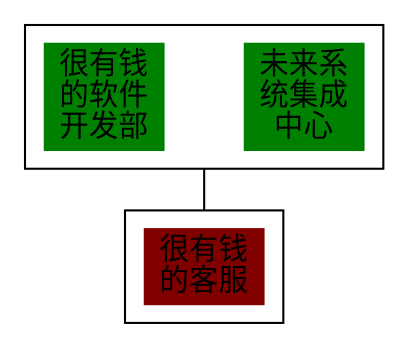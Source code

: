 // graph
graph {
	graph [rank=max]
	center=true compound=true rankdir=TB
	subgraph cluster00000 {
		graph [center=true ordering=out rank=max rankdir=LR]
		node [color=white fillcolor="#008000" fontcolor=black fontname=KaiTi shape=box style=filled]
		color=black compound=true
		"未来系统集成中心" [label="未来系
统集成
中心"]
		cluster00000e [label="" color=white height=0 width=0]
		"很有钱的软件开发部" [label="很有钱
的软件
开发部
"]
	}
	subgraph cluster00001 {
		graph [center=true ordering=out rank=max rankdir=LR]
		node [color=white fillcolor="#800000" fontcolor=black fontname=KaiTi shape=box style=filled]
		color=black compound=true
		"很有钱的客服" [label="很有钱
的客服
"]
	}
	cluster00000e -- "很有钱的客服" [lhead=cluster00001 ltail=cluster00000]
}
